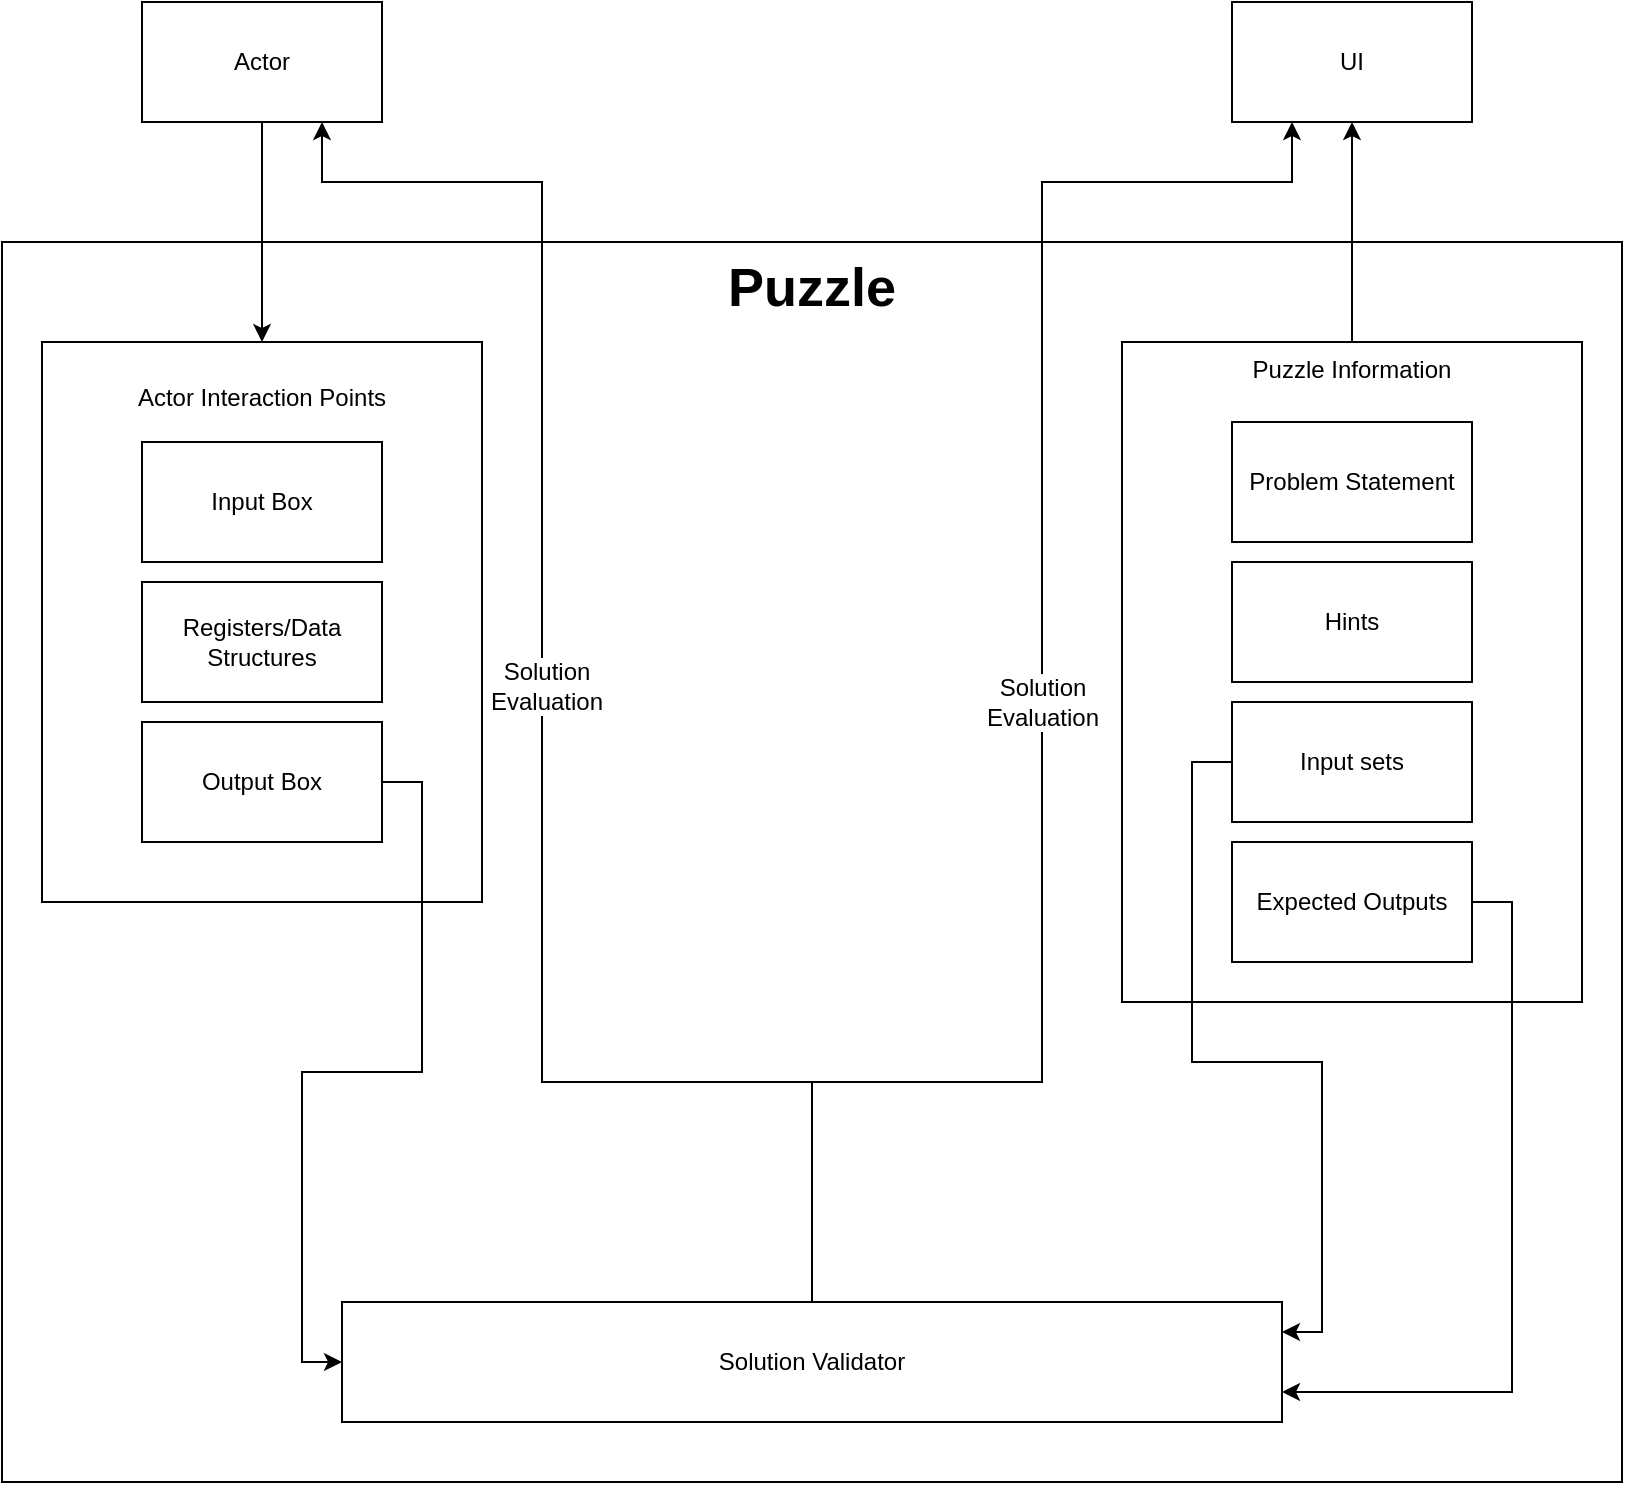 <mxfile version="12.1.0" type="device" pages="1"><diagram id="HEHKcrbSEoXB8SBM_IMC" name="Page-1"><mxGraphModel dx="1072" dy="832" grid="1" gridSize="10" guides="1" tooltips="1" connect="1" arrows="1" fold="1" page="1" pageScale="1" pageWidth="850" pageHeight="1100" background="#ffffff" math="0" shadow="0"><root><mxCell id="0"/><mxCell id="1" parent="0"/><mxCell id="p5FtHSu8g1ymqf4QyVkO-1" value="Puzzle" style="rounded=0;whiteSpace=wrap;html=1;verticalAlign=top;fontSize=27;fontStyle=1" vertex="1" parent="1"><mxGeometry x="20" y="140" width="810" height="620" as="geometry"/></mxCell><mxCell id="p5FtHSu8g1ymqf4QyVkO-2" value="&lt;font style=&quot;font-size: 12px&quot;&gt;Actor Interaction Points&lt;/font&gt;" style="rounded=0;whiteSpace=wrap;html=1;fontSize=27;verticalAlign=top;" vertex="1" parent="1"><mxGeometry x="40" y="190" width="220" height="280" as="geometry"/></mxCell><mxCell id="p5FtHSu8g1ymqf4QyVkO-6" value="Input Box" style="rounded=0;whiteSpace=wrap;html=1;fontSize=12;" vertex="1" parent="1"><mxGeometry x="90" y="240" width="120" height="60" as="geometry"/></mxCell><mxCell id="p5FtHSu8g1ymqf4QyVkO-9" value="Registers/Data Structures" style="rounded=0;whiteSpace=wrap;html=1;fontSize=12;" vertex="1" parent="1"><mxGeometry x="90" y="310" width="120" height="60" as="geometry"/></mxCell><mxCell id="p5FtHSu8g1ymqf4QyVkO-26" style="edgeStyle=orthogonalEdgeStyle;rounded=0;orthogonalLoop=1;jettySize=auto;html=1;exitX=1;exitY=0.5;exitDx=0;exitDy=0;entryX=0;entryY=0.5;entryDx=0;entryDy=0;fontSize=12;" edge="1" parent="1" source="p5FtHSu8g1ymqf4QyVkO-10" target="p5FtHSu8g1ymqf4QyVkO-20"><mxGeometry relative="1" as="geometry"/></mxCell><mxCell id="p5FtHSu8g1ymqf4QyVkO-10" value="Output Box" style="rounded=0;whiteSpace=wrap;html=1;fontSize=12;" vertex="1" parent="1"><mxGeometry x="90" y="380" width="120" height="60" as="geometry"/></mxCell><mxCell id="p5FtHSu8g1ymqf4QyVkO-16" style="edgeStyle=orthogonalEdgeStyle;rounded=0;orthogonalLoop=1;jettySize=auto;html=1;exitX=0.5;exitY=0;exitDx=0;exitDy=0;fontSize=12;" edge="1" parent="1" source="p5FtHSu8g1ymqf4QyVkO-11"><mxGeometry relative="1" as="geometry"><mxPoint x="695" y="80" as="targetPoint"/></mxGeometry></mxCell><mxCell id="p5FtHSu8g1ymqf4QyVkO-11" value="Puzzle Information" style="rounded=0;whiteSpace=wrap;html=1;fontSize=12;verticalAlign=top;" vertex="1" parent="1"><mxGeometry x="580" y="190" width="230" height="330" as="geometry"/></mxCell><mxCell id="p5FtHSu8g1ymqf4QyVkO-12" value="Problem Statement" style="rounded=0;whiteSpace=wrap;html=1;fontSize=12;" vertex="1" parent="1"><mxGeometry x="635" y="230" width="120" height="60" as="geometry"/></mxCell><mxCell id="p5FtHSu8g1ymqf4QyVkO-13" value="Hints" style="rounded=0;whiteSpace=wrap;html=1;fontSize=12;" vertex="1" parent="1"><mxGeometry x="635" y="300" width="120" height="60" as="geometry"/></mxCell><mxCell id="p5FtHSu8g1ymqf4QyVkO-21" style="edgeStyle=orthogonalEdgeStyle;rounded=0;orthogonalLoop=1;jettySize=auto;html=1;exitX=0;exitY=0.5;exitDx=0;exitDy=0;fontSize=12;entryX=1;entryY=0.25;entryDx=0;entryDy=0;" edge="1" parent="1" source="p5FtHSu8g1ymqf4QyVkO-14" target="p5FtHSu8g1ymqf4QyVkO-20"><mxGeometry relative="1" as="geometry"/></mxCell><mxCell id="p5FtHSu8g1ymqf4QyVkO-14" value="Input sets" style="rounded=0;whiteSpace=wrap;html=1;fontSize=12;" vertex="1" parent="1"><mxGeometry x="635" y="370" width="120" height="60" as="geometry"/></mxCell><mxCell id="p5FtHSu8g1ymqf4QyVkO-22" style="edgeStyle=orthogonalEdgeStyle;rounded=0;orthogonalLoop=1;jettySize=auto;html=1;exitX=1;exitY=0.5;exitDx=0;exitDy=0;fontSize=12;entryX=1;entryY=0.75;entryDx=0;entryDy=0;" edge="1" parent="1" source="p5FtHSu8g1ymqf4QyVkO-15" target="p5FtHSu8g1ymqf4QyVkO-20"><mxGeometry relative="1" as="geometry"><mxPoint x="890" y="650" as="targetPoint"/></mxGeometry></mxCell><mxCell id="p5FtHSu8g1ymqf4QyVkO-15" value="Expected Outputs" style="rounded=0;whiteSpace=wrap;html=1;fontSize=12;" vertex="1" parent="1"><mxGeometry x="635" y="440" width="120" height="60" as="geometry"/></mxCell><mxCell id="p5FtHSu8g1ymqf4QyVkO-17" value="UI" style="rounded=0;whiteSpace=wrap;html=1;fontSize=12;" vertex="1" parent="1"><mxGeometry x="635" y="20" width="120" height="60" as="geometry"/></mxCell><mxCell id="p5FtHSu8g1ymqf4QyVkO-19" style="edgeStyle=orthogonalEdgeStyle;rounded=0;orthogonalLoop=1;jettySize=auto;html=1;exitX=0.5;exitY=1;exitDx=0;exitDy=0;entryX=0.5;entryY=0;entryDx=0;entryDy=0;fontSize=12;" edge="1" parent="1" source="p5FtHSu8g1ymqf4QyVkO-18" target="p5FtHSu8g1ymqf4QyVkO-2"><mxGeometry relative="1" as="geometry"/></mxCell><mxCell id="p5FtHSu8g1ymqf4QyVkO-18" value="Actor" style="rounded=0;whiteSpace=wrap;html=1;fontSize=12;" vertex="1" parent="1"><mxGeometry x="90" y="20" width="120" height="60" as="geometry"/></mxCell><mxCell id="p5FtHSu8g1ymqf4QyVkO-24" value="Solution &lt;br&gt;Evaluation" style="edgeStyle=orthogonalEdgeStyle;rounded=0;orthogonalLoop=1;jettySize=auto;html=1;exitX=0.5;exitY=0;exitDx=0;exitDy=0;fontSize=12;" edge="1" parent="1" source="p5FtHSu8g1ymqf4QyVkO-20"><mxGeometry relative="1" as="geometry"><mxPoint x="665" y="80" as="targetPoint"/><Array as="points"><mxPoint x="425" y="560"/><mxPoint x="540" y="560"/><mxPoint x="540" y="110"/><mxPoint x="665" y="110"/></Array></mxGeometry></mxCell><mxCell id="p5FtHSu8g1ymqf4QyVkO-27" style="edgeStyle=orthogonalEdgeStyle;rounded=0;orthogonalLoop=1;jettySize=auto;html=1;exitX=0.5;exitY=0;exitDx=0;exitDy=0;entryX=0.75;entryY=1;entryDx=0;entryDy=0;fontSize=12;" edge="1" parent="1" source="p5FtHSu8g1ymqf4QyVkO-20" target="p5FtHSu8g1ymqf4QyVkO-18"><mxGeometry relative="1" as="geometry"><Array as="points"><mxPoint x="425" y="560"/><mxPoint x="290" y="560"/><mxPoint x="290" y="110"/><mxPoint x="180" y="110"/></Array></mxGeometry></mxCell><mxCell id="p5FtHSu8g1ymqf4QyVkO-28" value="Solution&lt;br&gt;Evaluation" style="text;html=1;resizable=0;points=[];align=center;verticalAlign=middle;labelBackgroundColor=#ffffff;fontSize=12;" vertex="1" connectable="0" parent="p5FtHSu8g1ymqf4QyVkO-27"><mxGeometry x="0.061" y="-2" relative="1" as="geometry"><mxPoint as="offset"/></mxGeometry></mxCell><mxCell id="p5FtHSu8g1ymqf4QyVkO-20" value="Solution Validator" style="rounded=0;whiteSpace=wrap;html=1;fontSize=12;" vertex="1" parent="1"><mxGeometry x="190" y="670" width="470" height="60" as="geometry"/></mxCell></root></mxGraphModel></diagram></mxfile>